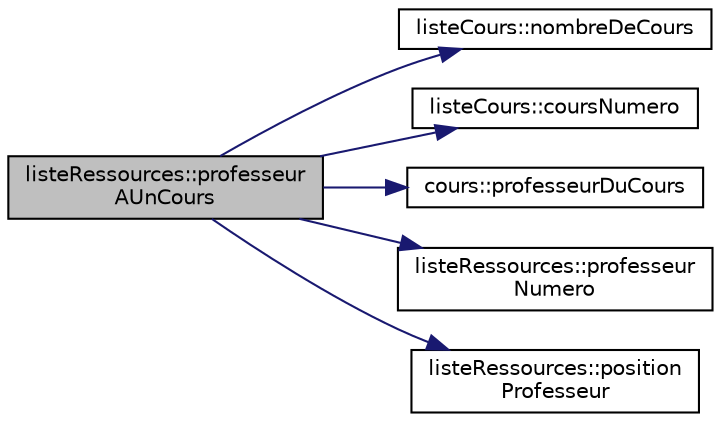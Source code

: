 digraph "listeRessources::professeurAUnCours"
{
  edge [fontname="Helvetica",fontsize="10",labelfontname="Helvetica",labelfontsize="10"];
  node [fontname="Helvetica",fontsize="10",shape=record];
  rankdir="LR";
  Node117 [label="listeRessources::professeur\lAUnCours",height=0.2,width=0.4,color="black", fillcolor="grey75", style="filled", fontcolor="black"];
  Node117 -> Node118 [color="midnightblue",fontsize="10",style="solid",fontname="Helvetica"];
  Node118 [label="listeCours::nombreDeCours",height=0.2,width=0.4,color="black", fillcolor="white", style="filled",URL="$classliste_cours.html#a34b859c2380770eb560c0a6dcf01cc81",tooltip="Renvoie le nombre de cours. "];
  Node117 -> Node119 [color="midnightblue",fontsize="10",style="solid",fontname="Helvetica"];
  Node119 [label="listeCours::coursNumero",height=0.2,width=0.4,color="black", fillcolor="white", style="filled",URL="$classliste_cours.html#ac00615f15632669bf44424e960c95edd",tooltip="Renvoie le cours dont le numero correspond a l&#39;entier entre en parametre. "];
  Node117 -> Node120 [color="midnightblue",fontsize="10",style="solid",fontname="Helvetica"];
  Node120 [label="cours::professeurDuCours",height=0.2,width=0.4,color="black", fillcolor="white", style="filled",URL="$classcours.html#a84b7b5ac9221a3edcaf142c8b28152cb",tooltip="Renvoie le professeur lie a un cours. "];
  Node117 -> Node121 [color="midnightblue",fontsize="10",style="solid",fontname="Helvetica"];
  Node121 [label="listeRessources::professeur\lNumero",height=0.2,width=0.4,color="black", fillcolor="white", style="filled",URL="$classliste_ressources.html#af6a22c9c36348e23b1bac9682e280d54",tooltip="Renvoie le professeur dont le numero est entre en parametre. "];
  Node117 -> Node122 [color="midnightblue",fontsize="10",style="solid",fontname="Helvetica"];
  Node122 [label="listeRessources::position\lProfesseur",height=0.2,width=0.4,color="black", fillcolor="white", style="filled",URL="$classliste_ressources.html#a1d7b514a5f879849283a5326bd102d9c",tooltip="Renvoie la position du professeur dont le nom est entre en parametre. "];
}

